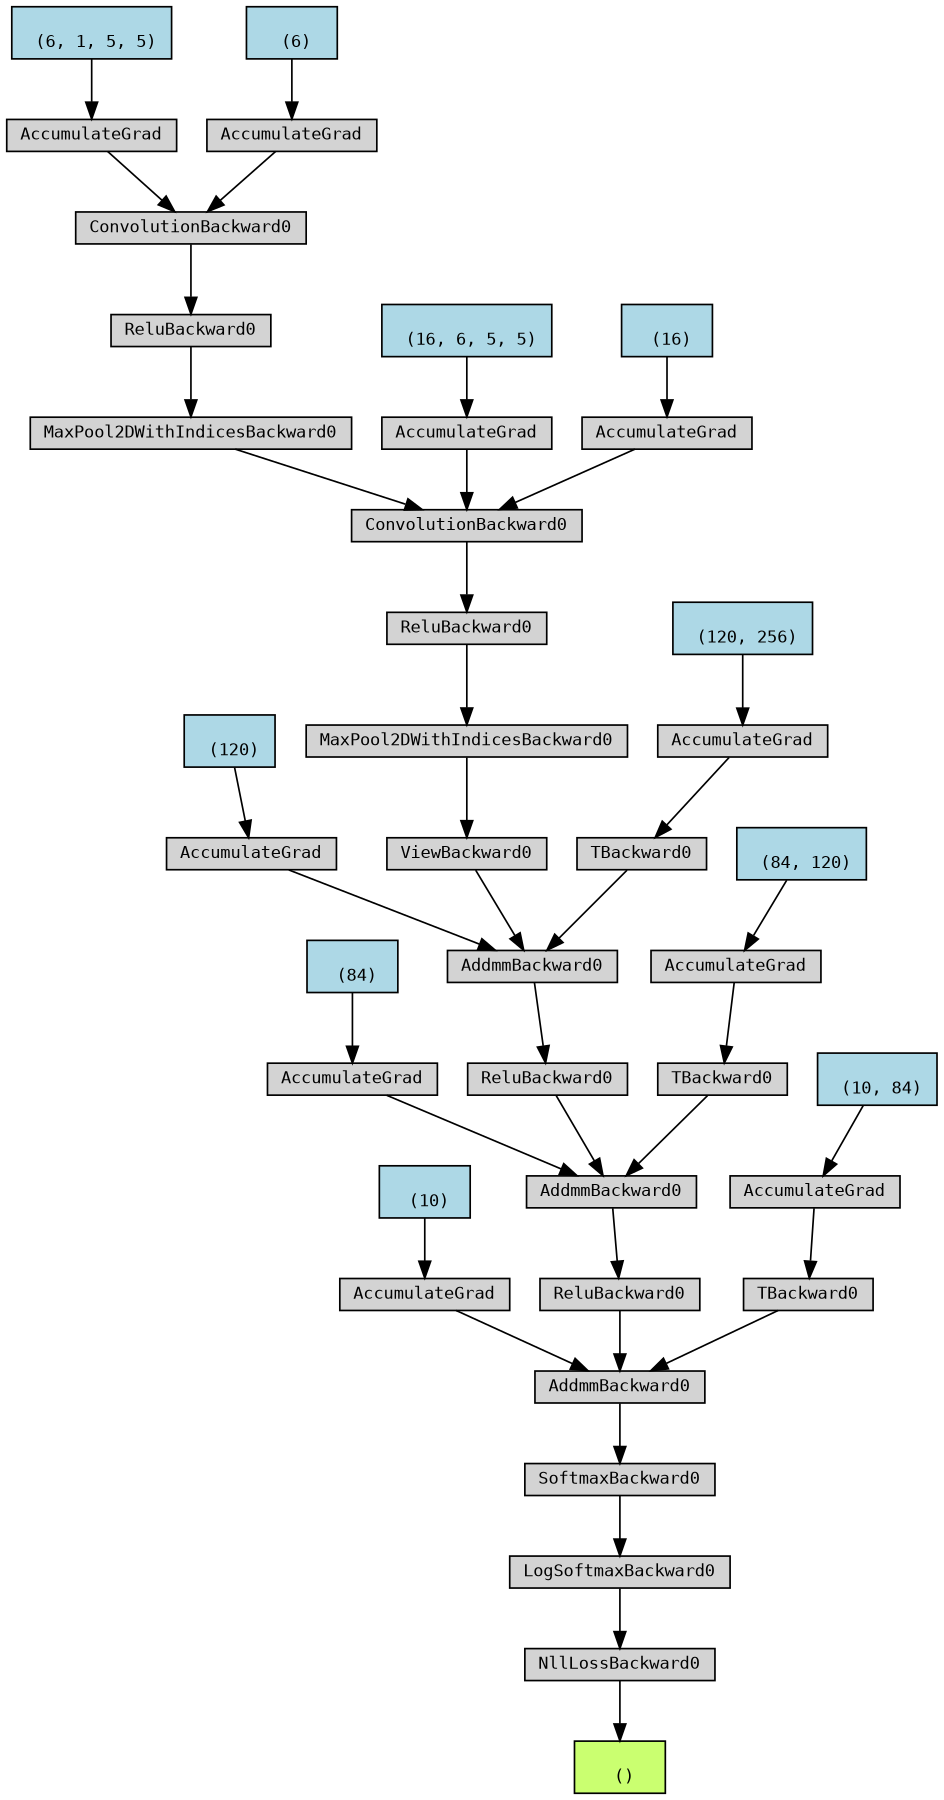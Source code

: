 digraph {
	graph [size="12,12"]
	node [align=left fontname=monospace fontsize=10 height=0.2 ranksep=0.1 shape=box style=filled]
	140238843230928 [label="
 ()" fillcolor=darkolivegreen1]
	140238561567568 [label=NllLossBackward0]
	140238561567760 -> 140238561567568
	140238561567760 [label=LogSoftmaxBackward0]
	140238561563488 -> 140238561567760
	140238561563488 [label=SoftmaxBackward0]
	140238561568336 -> 140238561563488
	140238561568336 [label=AddmmBackward0]
	140238561567952 -> 140238561568336
	140238940454544 [label="
 (10)" fillcolor=lightblue]
	140238940454544 -> 140238561567952
	140238561567952 [label=AccumulateGrad]
	140238561567424 -> 140238561568336
	140238561567424 [label=ReluBackward0]
	140238561567856 -> 140238561567424
	140238561567856 [label=AddmmBackward0]
	140238561566176 -> 140238561567856
	140238940454352 [label="
 (84)" fillcolor=lightblue]
	140238940454352 -> 140238561566176
	140238561566176 [label=AccumulateGrad]
	140238561566224 -> 140238561567856
	140238561566224 [label=ReluBackward0]
	140238561566080 -> 140238561566224
	140238561566080 [label=AddmmBackward0]
	140238561565888 -> 140238561566080
	140238940453968 [label="
 (120)" fillcolor=lightblue]
	140238940453968 -> 140238561565888
	140238561565888 [label=AccumulateGrad]
	140238561565936 -> 140238561566080
	140238561565936 [label=ViewBackward0]
	140238561565792 -> 140238561565936
	140238561565792 [label=MaxPool2DWithIndicesBackward0]
	140238561562720 -> 140238561565792
	140238561562720 [label=ReluBackward0]
	140238561562528 -> 140238561562720
	140238561562528 [label=ConvolutionBackward0]
	140238561565312 -> 140238561562528
	140238561565312 [label=MaxPool2DWithIndicesBackward0]
	140238561565024 -> 140238561565312
	140238561565024 [label=ReluBackward0]
	140238561559024 -> 140238561565024
	140238561559024 [label=ConvolutionBackward0]
	140238561565504 -> 140238561559024
	140238940454736 [label="
 (6, 1, 5, 5)" fillcolor=lightblue]
	140238940454736 -> 140238561565504
	140238561565504 [label=AccumulateGrad]
	140238561558688 -> 140238561559024
	140238940454832 [label="
 (6)" fillcolor=lightblue]
	140238940454832 -> 140238561558688
	140238561558688 [label=AccumulateGrad]
	140238561563872 -> 140238561562528
	140238940586064 [label="
 (16, 6, 5, 5)" fillcolor=lightblue]
	140238940586064 -> 140238561563872
	140238561563872 [label=AccumulateGrad]
	140238561565696 -> 140238561562528
	140238940586160 [label="
 (16)" fillcolor=lightblue]
	140238940586160 -> 140238561565696
	140238561565696 [label=AccumulateGrad]
	140238561565984 -> 140238561566080
	140238561565984 [label=TBackward0]
	140238561561136 -> 140238561565984
	140238940453872 [label="
 (120, 256)" fillcolor=lightblue]
	140238940453872 -> 140238561561136
	140238561561136 [label=AccumulateGrad]
	140238561566272 -> 140238561567856
	140238561566272 [label=TBackward0]
	140238561564592 -> 140238561566272
	140238940454256 [label="
 (84, 120)" fillcolor=lightblue]
	140238940454256 -> 140238561564592
	140238561564592 [label=AccumulateGrad]
	140238561568288 -> 140238561568336
	140238561568288 [label=TBackward0]
	140238561565840 -> 140238561568288
	140238940454448 [label="
 (10, 84)" fillcolor=lightblue]
	140238940454448 -> 140238561565840
	140238561565840 [label=AccumulateGrad]
	140238561567568 -> 140238843230928
}
